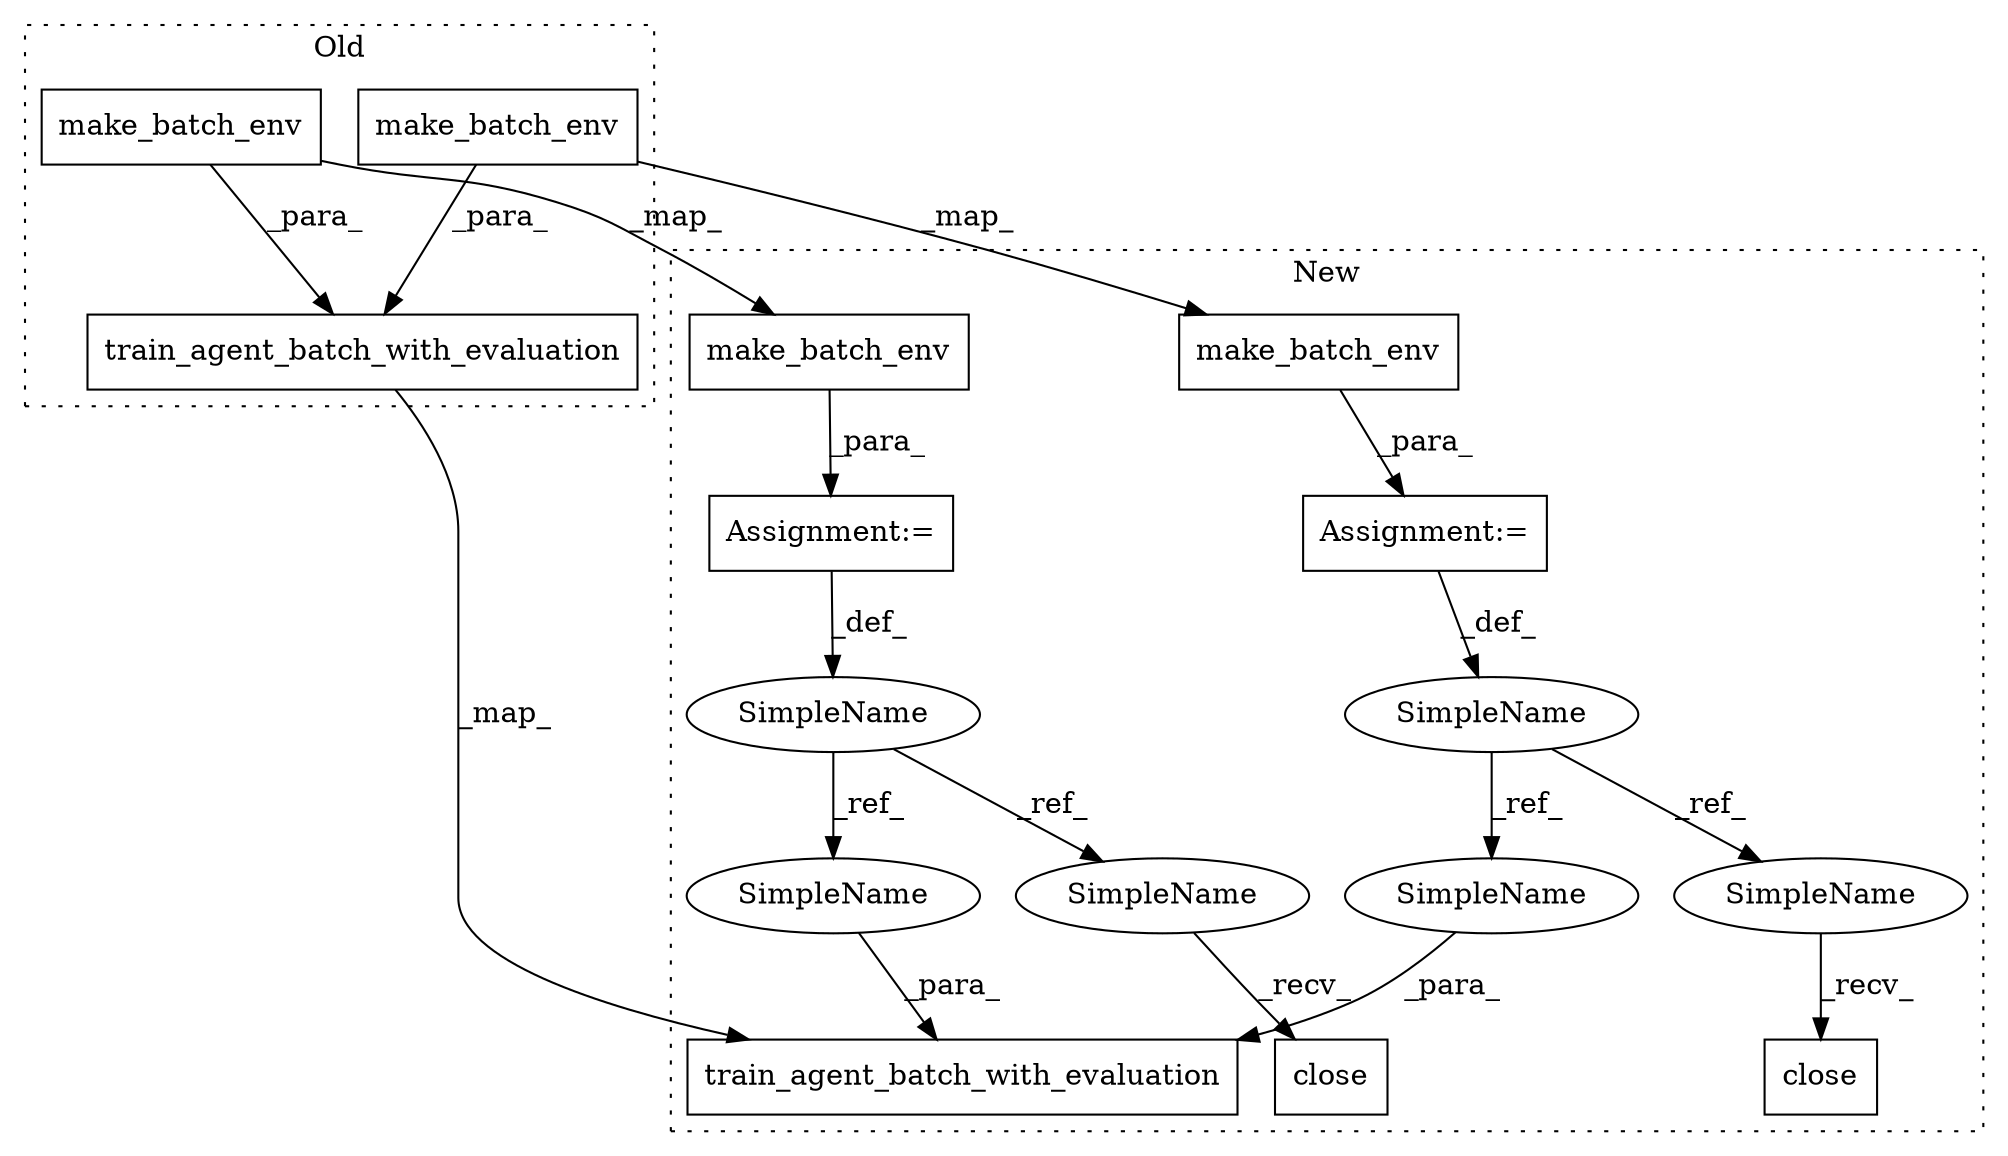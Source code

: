 digraph G {
subgraph cluster0 {
1 [label="make_batch_env" a="32" s="6588,6607" l="15,1" shape="box"];
3 [label="train_agent_batch_with_evaluation" a="32" s="6526,6683" l="34,1" shape="box"];
5 [label="make_batch_env" a="32" s="6566,6586" l="15,1" shape="box"];
label = "Old";
style="dotted";
}
subgraph cluster1 {
2 [label="make_batch_env" a="32" s="7398,7417" l="15,1" shape="box"];
4 [label="train_agent_batch_with_evaluation" a="32" s="7438,7565" l="34,1" shape="box"];
6 [label="make_batch_env" a="32" s="7360,7380" l="15,1" shape="box"];
7 [label="SimpleName" a="42" s="7356" l="3" shape="ellipse"];
8 [label="close" a="32" s="7578" l="7" shape="box"];
9 [label="SimpleName" a="42" s="7389" l="8" shape="ellipse"];
10 [label="close" a="32" s="7602" l="7" shape="box"];
11 [label="Assignment:=" a="7" s="7397" l="1" shape="box"];
12 [label="Assignment:=" a="7" s="7359" l="1" shape="box"];
13 [label="SimpleName" a="42" s="7482" l="8" shape="ellipse"];
14 [label="SimpleName" a="42" s="7593" l="8" shape="ellipse"];
15 [label="SimpleName" a="42" s="7478" l="3" shape="ellipse"];
16 [label="SimpleName" a="42" s="7574" l="3" shape="ellipse"];
label = "New";
style="dotted";
}
1 -> 3 [label="_para_"];
1 -> 2 [label="_map_"];
2 -> 11 [label="_para_"];
3 -> 4 [label="_map_"];
5 -> 6 [label="_map_"];
5 -> 3 [label="_para_"];
6 -> 12 [label="_para_"];
7 -> 15 [label="_ref_"];
7 -> 16 [label="_ref_"];
9 -> 14 [label="_ref_"];
9 -> 13 [label="_ref_"];
11 -> 9 [label="_def_"];
12 -> 7 [label="_def_"];
13 -> 4 [label="_para_"];
14 -> 10 [label="_recv_"];
15 -> 4 [label="_para_"];
16 -> 8 [label="_recv_"];
}